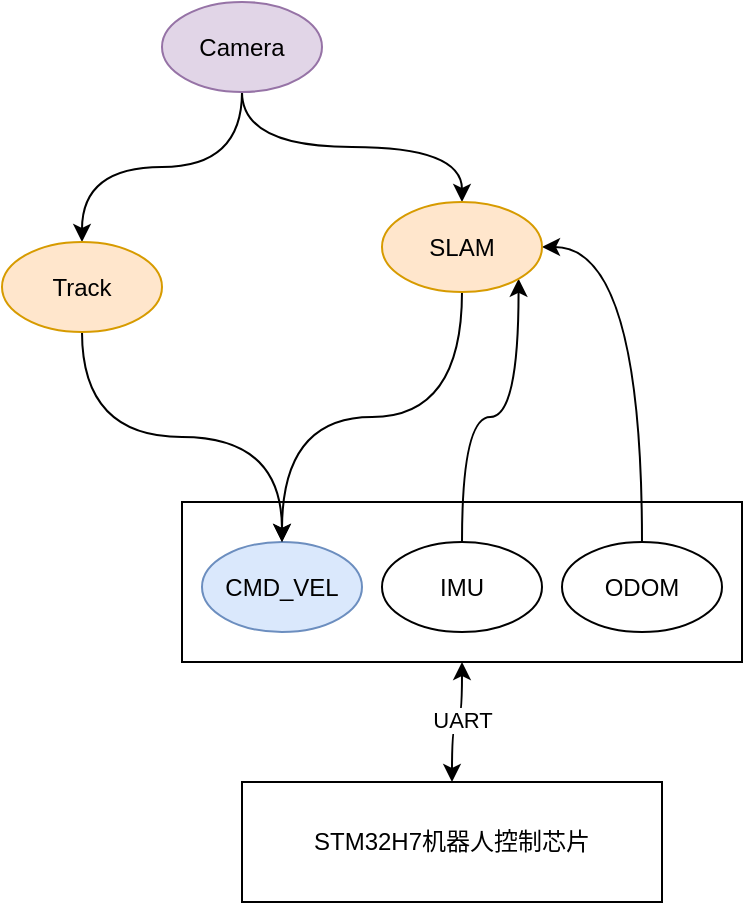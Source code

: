 <mxfile version="28.0.7">
  <diagram name="第 1 页" id="KSHVw96jHuzLOnOTkCxK">
    <mxGraphModel dx="1018" dy="584" grid="1" gridSize="10" guides="1" tooltips="1" connect="1" arrows="1" fold="1" page="1" pageScale="1" pageWidth="827" pageHeight="1169" math="0" shadow="0">
      <root>
        <mxCell id="0" />
        <mxCell id="1" parent="0" />
        <mxCell id="0AkeG1J8nlGMrkTWvW4z-6" value="" style="rounded=0;whiteSpace=wrap;html=1;" vertex="1" parent="1">
          <mxGeometry x="250" y="310" width="280" height="80" as="geometry" />
        </mxCell>
        <mxCell id="0AkeG1J8nlGMrkTWvW4z-4" style="edgeStyle=orthogonalEdgeStyle;rounded=0;orthogonalLoop=1;jettySize=auto;html=1;exitX=0.5;exitY=0;exitDx=0;exitDy=0;entryX=0.5;entryY=1;entryDx=0;entryDy=0;startArrow=classic;startFill=1;curved=1;" edge="1" parent="1" source="0AkeG1J8nlGMrkTWvW4z-2" target="0AkeG1J8nlGMrkTWvW4z-6">
          <mxGeometry relative="1" as="geometry">
            <mxPoint x="385" y="350" as="targetPoint" />
          </mxGeometry>
        </mxCell>
        <mxCell id="0AkeG1J8nlGMrkTWvW4z-5" value="UART" style="edgeLabel;html=1;align=center;verticalAlign=middle;resizable=0;points=[];" vertex="1" connectable="0" parent="0AkeG1J8nlGMrkTWvW4z-4">
          <mxGeometry x="0.1" relative="1" as="geometry">
            <mxPoint as="offset" />
          </mxGeometry>
        </mxCell>
        <mxCell id="0AkeG1J8nlGMrkTWvW4z-2" value="STM32H7机器人控制芯片" style="rounded=0;whiteSpace=wrap;html=1;" vertex="1" parent="1">
          <mxGeometry x="280" y="450" width="210" height="60" as="geometry" />
        </mxCell>
        <mxCell id="0AkeG1J8nlGMrkTWvW4z-9" value="CMD_VEL" style="ellipse;whiteSpace=wrap;html=1;fillColor=#dae8fc;strokeColor=#6c8ebf;" vertex="1" parent="1">
          <mxGeometry x="260" y="330" width="80" height="45" as="geometry" />
        </mxCell>
        <mxCell id="0AkeG1J8nlGMrkTWvW4z-22" style="edgeStyle=orthogonalEdgeStyle;curved=1;rounded=0;orthogonalLoop=1;jettySize=auto;html=1;exitX=0.5;exitY=0;exitDx=0;exitDy=0;entryX=1;entryY=1;entryDx=0;entryDy=0;" edge="1" parent="1" source="0AkeG1J8nlGMrkTWvW4z-10" target="0AkeG1J8nlGMrkTWvW4z-14">
          <mxGeometry relative="1" as="geometry" />
        </mxCell>
        <mxCell id="0AkeG1J8nlGMrkTWvW4z-10" value="IMU" style="ellipse;whiteSpace=wrap;html=1;" vertex="1" parent="1">
          <mxGeometry x="350" y="330" width="80" height="45" as="geometry" />
        </mxCell>
        <mxCell id="0AkeG1J8nlGMrkTWvW4z-23" style="edgeStyle=orthogonalEdgeStyle;curved=1;rounded=0;orthogonalLoop=1;jettySize=auto;html=1;exitX=0.5;exitY=0;exitDx=0;exitDy=0;entryX=1;entryY=0.5;entryDx=0;entryDy=0;" edge="1" parent="1" source="0AkeG1J8nlGMrkTWvW4z-11" target="0AkeG1J8nlGMrkTWvW4z-14">
          <mxGeometry relative="1" as="geometry" />
        </mxCell>
        <mxCell id="0AkeG1J8nlGMrkTWvW4z-11" value="ODOM" style="ellipse;whiteSpace=wrap;html=1;" vertex="1" parent="1">
          <mxGeometry x="440" y="330" width="80" height="45" as="geometry" />
        </mxCell>
        <mxCell id="0AkeG1J8nlGMrkTWvW4z-20" style="edgeStyle=orthogonalEdgeStyle;curved=1;rounded=0;orthogonalLoop=1;jettySize=auto;html=1;exitX=0.5;exitY=1;exitDx=0;exitDy=0;entryX=0.5;entryY=0;entryDx=0;entryDy=0;" edge="1" parent="1" source="0AkeG1J8nlGMrkTWvW4z-13" target="0AkeG1J8nlGMrkTWvW4z-15">
          <mxGeometry relative="1" as="geometry" />
        </mxCell>
        <mxCell id="0AkeG1J8nlGMrkTWvW4z-21" style="edgeStyle=orthogonalEdgeStyle;curved=1;rounded=0;orthogonalLoop=1;jettySize=auto;html=1;exitX=0.5;exitY=1;exitDx=0;exitDy=0;entryX=0.5;entryY=0;entryDx=0;entryDy=0;" edge="1" parent="1" source="0AkeG1J8nlGMrkTWvW4z-13" target="0AkeG1J8nlGMrkTWvW4z-14">
          <mxGeometry relative="1" as="geometry" />
        </mxCell>
        <mxCell id="0AkeG1J8nlGMrkTWvW4z-13" value="Camera" style="ellipse;whiteSpace=wrap;html=1;fillColor=#e1d5e7;strokeColor=#9673a6;" vertex="1" parent="1">
          <mxGeometry x="240" y="60" width="80" height="45" as="geometry" />
        </mxCell>
        <mxCell id="0AkeG1J8nlGMrkTWvW4z-19" style="edgeStyle=orthogonalEdgeStyle;curved=1;rounded=0;orthogonalLoop=1;jettySize=auto;html=1;exitX=0.5;exitY=1;exitDx=0;exitDy=0;entryX=0.5;entryY=0;entryDx=0;entryDy=0;" edge="1" parent="1" source="0AkeG1J8nlGMrkTWvW4z-14" target="0AkeG1J8nlGMrkTWvW4z-9">
          <mxGeometry relative="1" as="geometry" />
        </mxCell>
        <mxCell id="0AkeG1J8nlGMrkTWvW4z-14" value="SLAM" style="ellipse;whiteSpace=wrap;html=1;fillColor=#ffe6cc;strokeColor=#d79b00;" vertex="1" parent="1">
          <mxGeometry x="350" y="160" width="80" height="45" as="geometry" />
        </mxCell>
        <mxCell id="0AkeG1J8nlGMrkTWvW4z-18" style="edgeStyle=orthogonalEdgeStyle;curved=1;rounded=0;orthogonalLoop=1;jettySize=auto;html=1;exitX=0.5;exitY=1;exitDx=0;exitDy=0;entryX=0.5;entryY=0;entryDx=0;entryDy=0;" edge="1" parent="1" source="0AkeG1J8nlGMrkTWvW4z-15" target="0AkeG1J8nlGMrkTWvW4z-9">
          <mxGeometry relative="1" as="geometry" />
        </mxCell>
        <mxCell id="0AkeG1J8nlGMrkTWvW4z-15" value="Track" style="ellipse;whiteSpace=wrap;html=1;fillColor=#ffe6cc;strokeColor=#d79b00;" vertex="1" parent="1">
          <mxGeometry x="160" y="180" width="80" height="45" as="geometry" />
        </mxCell>
      </root>
    </mxGraphModel>
  </diagram>
</mxfile>
